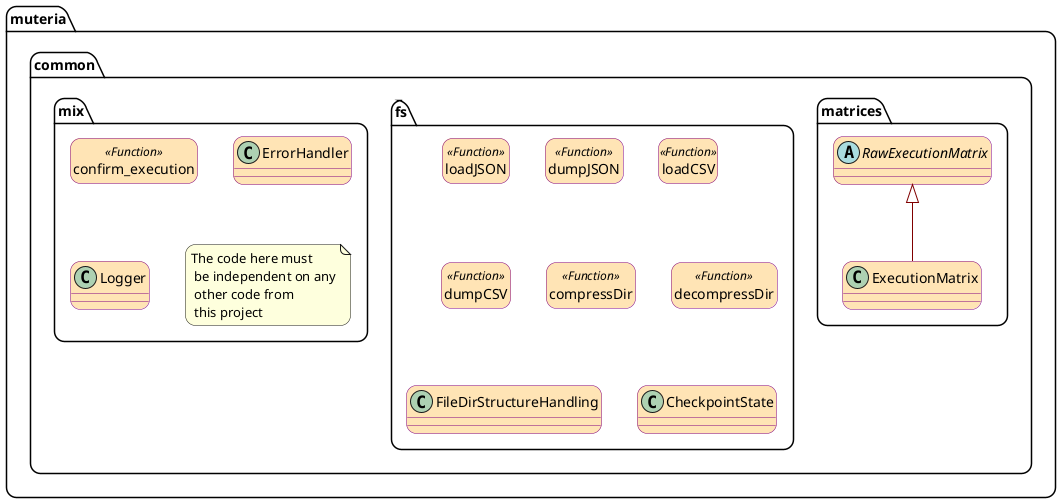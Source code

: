 @startuml
/'-------------- Style ----------------'/
skinparam roundcorner 20
skinparam class {
	BackgroundColor Moccasin
	ArrowColor Maroon
	BorderColor Purple
}
skinparam stereotypeCBackgroundColor YellowGreen
/'---------------------------------------'/

'interface 
package muteria.common {
    package matrices {
        class ExecutionMatrix
        abstract class RawExecutionMatrix
    }
    RawExecutionMatrix <|-- ExecutionMatrix
    package fs {
        class loadJSON <<Function>> 
        class dumpJSON <<Function>> 
        class loadCSV <<Function>> 
        class dumpCSV <<Function>> 
        class compressDir <<Function>> 
        class decompressDir <<Function>> 
        hide <<Function>> circle
        hide <<Function>> fields
        hide <<Function>> methods

        class FileDirStructureHandling
        class CheckpointState
    }
    package mix {
        class confirm_execution <<Function>> 
        hide <<Function>> circle
        hide <<Function>> fields
        hide <<Function>> methods

        class ErrorHandler
        class Logger

        note "The code here must\n be independent on any\n other code from\n this project" as N1
    }
}
@enduml